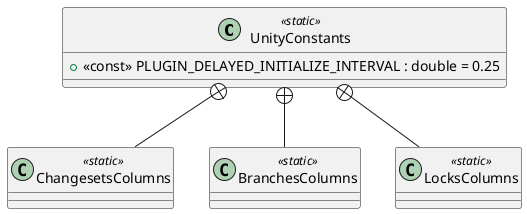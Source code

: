 @startuml
class UnityConstants <<static>> {
    + <<const>> PLUGIN_DELAYED_INITIALIZE_INTERVAL : double = 0.25
}
class ChangesetsColumns <<static>> {
}
class BranchesColumns <<static>> {
}
class LocksColumns <<static>> {
}
UnityConstants +-- ChangesetsColumns
UnityConstants +-- BranchesColumns
UnityConstants +-- LocksColumns
@enduml
